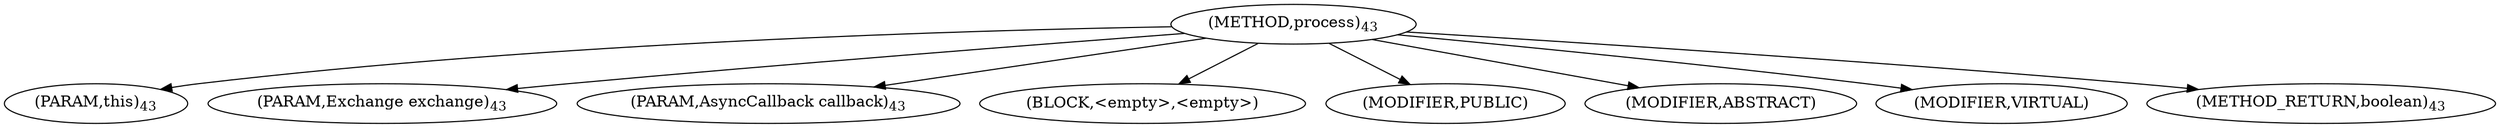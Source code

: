 digraph "process" {  
"6" [label = <(METHOD,process)<SUB>43</SUB>> ]
"7" [label = <(PARAM,this)<SUB>43</SUB>> ]
"8" [label = <(PARAM,Exchange exchange)<SUB>43</SUB>> ]
"9" [label = <(PARAM,AsyncCallback callback)<SUB>43</SUB>> ]
"10" [label = <(BLOCK,&lt;empty&gt;,&lt;empty&gt;)> ]
"11" [label = <(MODIFIER,PUBLIC)> ]
"12" [label = <(MODIFIER,ABSTRACT)> ]
"13" [label = <(MODIFIER,VIRTUAL)> ]
"14" [label = <(METHOD_RETURN,boolean)<SUB>43</SUB>> ]
  "6" -> "7" 
  "6" -> "8" 
  "6" -> "9" 
  "6" -> "10" 
  "6" -> "11" 
  "6" -> "12" 
  "6" -> "13" 
  "6" -> "14" 
}
